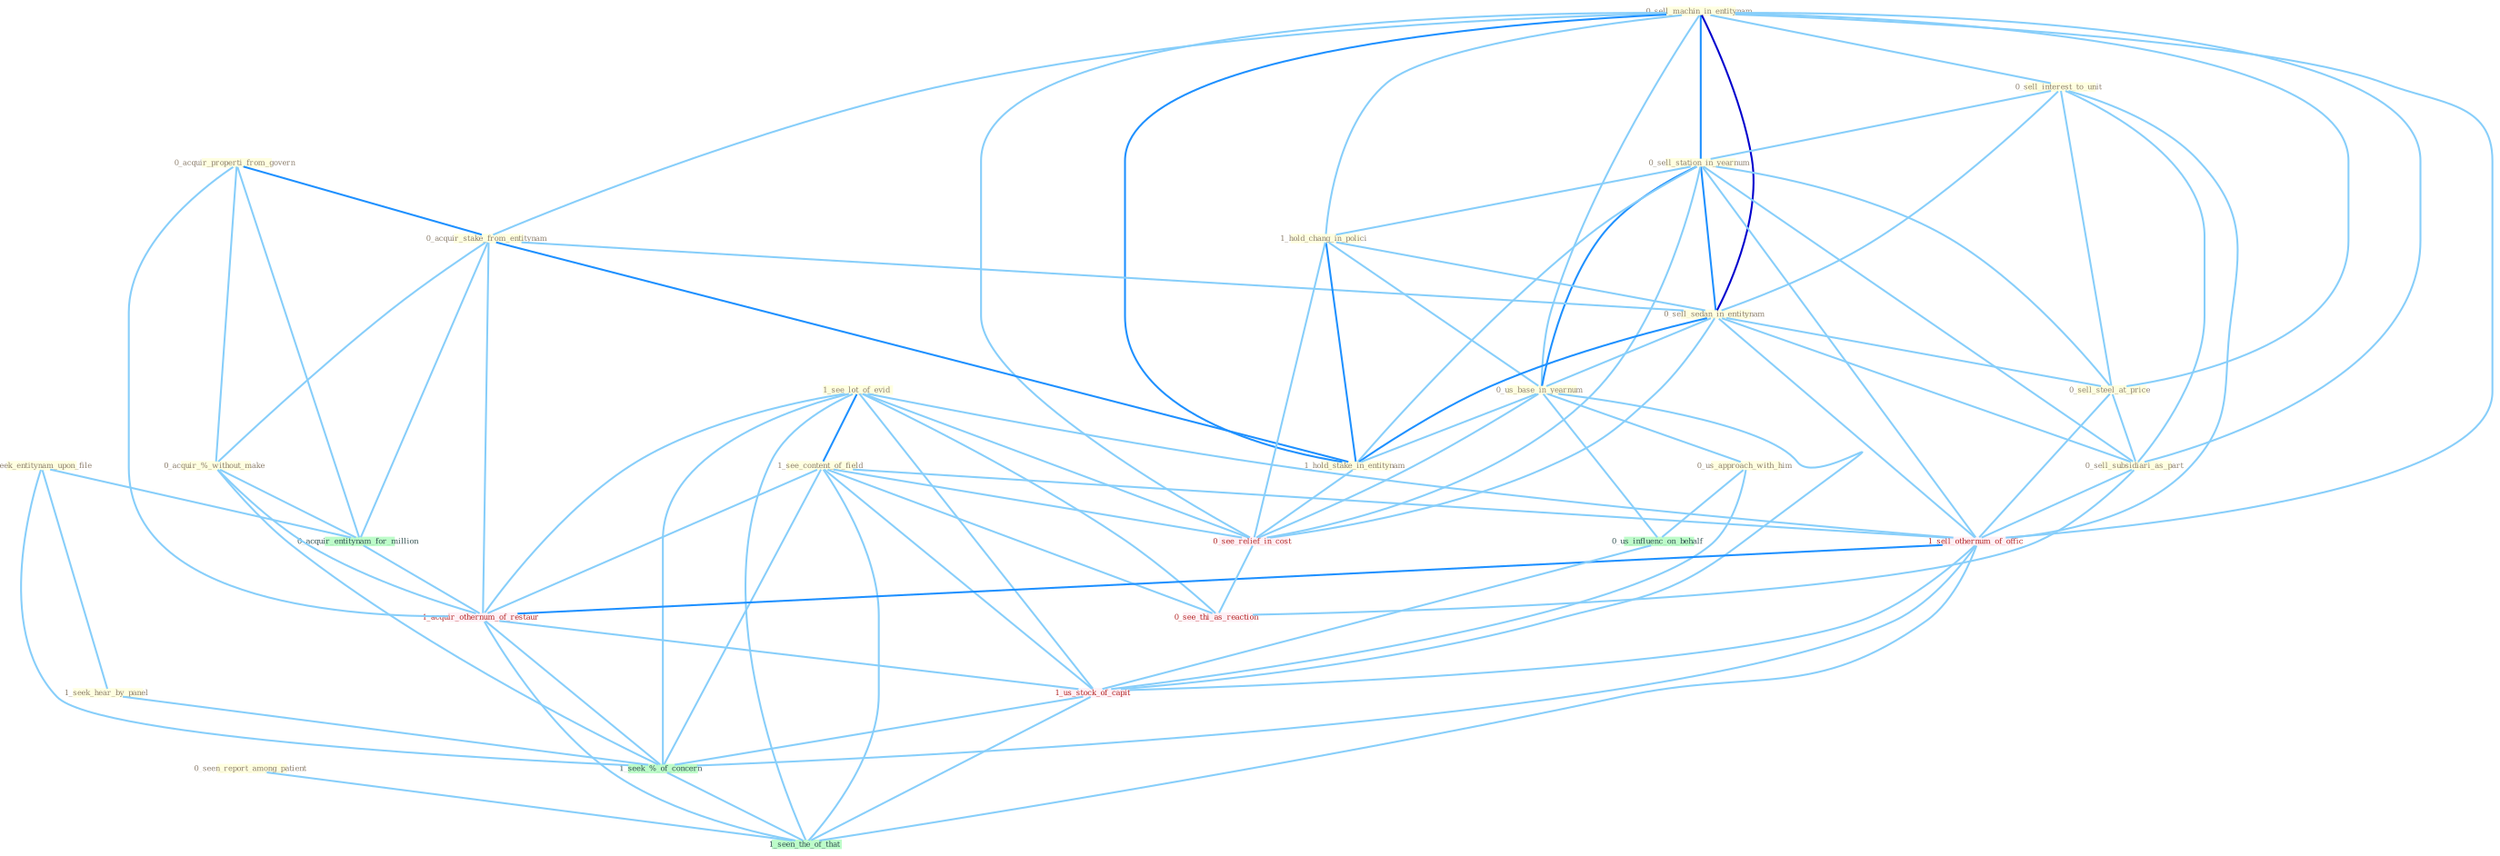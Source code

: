 Graph G{ 
    node
    [shape=polygon,style=filled,width=.5,height=.06,color="#BDFCC9",fixedsize=true,fontsize=4,
    fontcolor="#2f4f4f"];
    {node
    [color="#ffffe0", fontcolor="#8b7d6b"] "0_seen_report_among_patient " "0_seek_entitynam_upon_file " "0_sell_machin_in_entitynam " "0_sell_interest_to_unit " "0_acquir_properti_from_govern " "0_sell_station_in_yearnum " "0_acquir_stake_from_entitynam " "0_acquir_%_without_make " "1_seek_hear_by_panel " "1_hold_chang_in_polici " "0_sell_sedan_in_entitynam " "0_us_base_in_yearnum " "0_sell_steel_at_price " "0_us_approach_with_him " "0_sell_subsidiari_as_part " "1_hold_stake_in_entitynam " "1_see_lot_of_evid " "1_see_content_of_field "}
{node [color="#fff0f5", fontcolor="#b22222"] "1_sell_othernum_of_offic " "0_see_relief_in_cost " "0_see_thi_as_reaction " "1_acquir_othernum_of_restaur " "1_us_stock_of_capit "}
edge [color="#B0E2FF"];

	"0_seen_report_among_patient " -- "1_seen_the_of_that " [w="1", color="#87cefa" ];
	"0_seek_entitynam_upon_file " -- "1_seek_hear_by_panel " [w="1", color="#87cefa" ];
	"0_seek_entitynam_upon_file " -- "0_acquir_entitynam_for_million " [w="1", color="#87cefa" ];
	"0_seek_entitynam_upon_file " -- "1_seek_%_of_concern " [w="1", color="#87cefa" ];
	"0_sell_machin_in_entitynam " -- "0_sell_interest_to_unit " [w="1", color="#87cefa" ];
	"0_sell_machin_in_entitynam " -- "0_sell_station_in_yearnum " [w="2", color="#1e90ff" , len=0.8];
	"0_sell_machin_in_entitynam " -- "0_acquir_stake_from_entitynam " [w="1", color="#87cefa" ];
	"0_sell_machin_in_entitynam " -- "1_hold_chang_in_polici " [w="1", color="#87cefa" ];
	"0_sell_machin_in_entitynam " -- "0_sell_sedan_in_entitynam " [w="3", color="#0000cd" , len=0.6];
	"0_sell_machin_in_entitynam " -- "0_us_base_in_yearnum " [w="1", color="#87cefa" ];
	"0_sell_machin_in_entitynam " -- "0_sell_steel_at_price " [w="1", color="#87cefa" ];
	"0_sell_machin_in_entitynam " -- "0_sell_subsidiari_as_part " [w="1", color="#87cefa" ];
	"0_sell_machin_in_entitynam " -- "1_hold_stake_in_entitynam " [w="2", color="#1e90ff" , len=0.8];
	"0_sell_machin_in_entitynam " -- "1_sell_othernum_of_offic " [w="1", color="#87cefa" ];
	"0_sell_machin_in_entitynam " -- "0_see_relief_in_cost " [w="1", color="#87cefa" ];
	"0_sell_interest_to_unit " -- "0_sell_station_in_yearnum " [w="1", color="#87cefa" ];
	"0_sell_interest_to_unit " -- "0_sell_sedan_in_entitynam " [w="1", color="#87cefa" ];
	"0_sell_interest_to_unit " -- "0_sell_steel_at_price " [w="1", color="#87cefa" ];
	"0_sell_interest_to_unit " -- "0_sell_subsidiari_as_part " [w="1", color="#87cefa" ];
	"0_sell_interest_to_unit " -- "1_sell_othernum_of_offic " [w="1", color="#87cefa" ];
	"0_acquir_properti_from_govern " -- "0_acquir_stake_from_entitynam " [w="2", color="#1e90ff" , len=0.8];
	"0_acquir_properti_from_govern " -- "0_acquir_%_without_make " [w="1", color="#87cefa" ];
	"0_acquir_properti_from_govern " -- "0_acquir_entitynam_for_million " [w="1", color="#87cefa" ];
	"0_acquir_properti_from_govern " -- "1_acquir_othernum_of_restaur " [w="1", color="#87cefa" ];
	"0_sell_station_in_yearnum " -- "1_hold_chang_in_polici " [w="1", color="#87cefa" ];
	"0_sell_station_in_yearnum " -- "0_sell_sedan_in_entitynam " [w="2", color="#1e90ff" , len=0.8];
	"0_sell_station_in_yearnum " -- "0_us_base_in_yearnum " [w="2", color="#1e90ff" , len=0.8];
	"0_sell_station_in_yearnum " -- "0_sell_steel_at_price " [w="1", color="#87cefa" ];
	"0_sell_station_in_yearnum " -- "0_sell_subsidiari_as_part " [w="1", color="#87cefa" ];
	"0_sell_station_in_yearnum " -- "1_hold_stake_in_entitynam " [w="1", color="#87cefa" ];
	"0_sell_station_in_yearnum " -- "1_sell_othernum_of_offic " [w="1", color="#87cefa" ];
	"0_sell_station_in_yearnum " -- "0_see_relief_in_cost " [w="1", color="#87cefa" ];
	"0_acquir_stake_from_entitynam " -- "0_acquir_%_without_make " [w="1", color="#87cefa" ];
	"0_acquir_stake_from_entitynam " -- "0_sell_sedan_in_entitynam " [w="1", color="#87cefa" ];
	"0_acquir_stake_from_entitynam " -- "1_hold_stake_in_entitynam " [w="2", color="#1e90ff" , len=0.8];
	"0_acquir_stake_from_entitynam " -- "0_acquir_entitynam_for_million " [w="1", color="#87cefa" ];
	"0_acquir_stake_from_entitynam " -- "1_acquir_othernum_of_restaur " [w="1", color="#87cefa" ];
	"0_acquir_%_without_make " -- "0_acquir_entitynam_for_million " [w="1", color="#87cefa" ];
	"0_acquir_%_without_make " -- "1_acquir_othernum_of_restaur " [w="1", color="#87cefa" ];
	"0_acquir_%_without_make " -- "1_seek_%_of_concern " [w="1", color="#87cefa" ];
	"1_seek_hear_by_panel " -- "1_seek_%_of_concern " [w="1", color="#87cefa" ];
	"1_hold_chang_in_polici " -- "0_sell_sedan_in_entitynam " [w="1", color="#87cefa" ];
	"1_hold_chang_in_polici " -- "0_us_base_in_yearnum " [w="1", color="#87cefa" ];
	"1_hold_chang_in_polici " -- "1_hold_stake_in_entitynam " [w="2", color="#1e90ff" , len=0.8];
	"1_hold_chang_in_polici " -- "0_see_relief_in_cost " [w="1", color="#87cefa" ];
	"0_sell_sedan_in_entitynam " -- "0_us_base_in_yearnum " [w="1", color="#87cefa" ];
	"0_sell_sedan_in_entitynam " -- "0_sell_steel_at_price " [w="1", color="#87cefa" ];
	"0_sell_sedan_in_entitynam " -- "0_sell_subsidiari_as_part " [w="1", color="#87cefa" ];
	"0_sell_sedan_in_entitynam " -- "1_hold_stake_in_entitynam " [w="2", color="#1e90ff" , len=0.8];
	"0_sell_sedan_in_entitynam " -- "1_sell_othernum_of_offic " [w="1", color="#87cefa" ];
	"0_sell_sedan_in_entitynam " -- "0_see_relief_in_cost " [w="1", color="#87cefa" ];
	"0_us_base_in_yearnum " -- "0_us_approach_with_him " [w="1", color="#87cefa" ];
	"0_us_base_in_yearnum " -- "1_hold_stake_in_entitynam " [w="1", color="#87cefa" ];
	"0_us_base_in_yearnum " -- "0_us_influenc_on_behalf " [w="1", color="#87cefa" ];
	"0_us_base_in_yearnum " -- "0_see_relief_in_cost " [w="1", color="#87cefa" ];
	"0_us_base_in_yearnum " -- "1_us_stock_of_capit " [w="1", color="#87cefa" ];
	"0_sell_steel_at_price " -- "0_sell_subsidiari_as_part " [w="1", color="#87cefa" ];
	"0_sell_steel_at_price " -- "1_sell_othernum_of_offic " [w="1", color="#87cefa" ];
	"0_us_approach_with_him " -- "0_us_influenc_on_behalf " [w="1", color="#87cefa" ];
	"0_us_approach_with_him " -- "1_us_stock_of_capit " [w="1", color="#87cefa" ];
	"0_sell_subsidiari_as_part " -- "1_sell_othernum_of_offic " [w="1", color="#87cefa" ];
	"0_sell_subsidiari_as_part " -- "0_see_thi_as_reaction " [w="1", color="#87cefa" ];
	"1_hold_stake_in_entitynam " -- "0_see_relief_in_cost " [w="1", color="#87cefa" ];
	"1_see_lot_of_evid " -- "1_see_content_of_field " [w="2", color="#1e90ff" , len=0.8];
	"1_see_lot_of_evid " -- "1_sell_othernum_of_offic " [w="1", color="#87cefa" ];
	"1_see_lot_of_evid " -- "0_see_relief_in_cost " [w="1", color="#87cefa" ];
	"1_see_lot_of_evid " -- "0_see_thi_as_reaction " [w="1", color="#87cefa" ];
	"1_see_lot_of_evid " -- "1_acquir_othernum_of_restaur " [w="1", color="#87cefa" ];
	"1_see_lot_of_evid " -- "1_us_stock_of_capit " [w="1", color="#87cefa" ];
	"1_see_lot_of_evid " -- "1_seek_%_of_concern " [w="1", color="#87cefa" ];
	"1_see_lot_of_evid " -- "1_seen_the_of_that " [w="1", color="#87cefa" ];
	"1_see_content_of_field " -- "1_sell_othernum_of_offic " [w="1", color="#87cefa" ];
	"1_see_content_of_field " -- "0_see_relief_in_cost " [w="1", color="#87cefa" ];
	"1_see_content_of_field " -- "0_see_thi_as_reaction " [w="1", color="#87cefa" ];
	"1_see_content_of_field " -- "1_acquir_othernum_of_restaur " [w="1", color="#87cefa" ];
	"1_see_content_of_field " -- "1_us_stock_of_capit " [w="1", color="#87cefa" ];
	"1_see_content_of_field " -- "1_seek_%_of_concern " [w="1", color="#87cefa" ];
	"1_see_content_of_field " -- "1_seen_the_of_that " [w="1", color="#87cefa" ];
	"0_acquir_entitynam_for_million " -- "1_acquir_othernum_of_restaur " [w="1", color="#87cefa" ];
	"1_sell_othernum_of_offic " -- "1_acquir_othernum_of_restaur " [w="2", color="#1e90ff" , len=0.8];
	"1_sell_othernum_of_offic " -- "1_us_stock_of_capit " [w="1", color="#87cefa" ];
	"1_sell_othernum_of_offic " -- "1_seek_%_of_concern " [w="1", color="#87cefa" ];
	"1_sell_othernum_of_offic " -- "1_seen_the_of_that " [w="1", color="#87cefa" ];
	"0_us_influenc_on_behalf " -- "1_us_stock_of_capit " [w="1", color="#87cefa" ];
	"0_see_relief_in_cost " -- "0_see_thi_as_reaction " [w="1", color="#87cefa" ];
	"1_acquir_othernum_of_restaur " -- "1_us_stock_of_capit " [w="1", color="#87cefa" ];
	"1_acquir_othernum_of_restaur " -- "1_seek_%_of_concern " [w="1", color="#87cefa" ];
	"1_acquir_othernum_of_restaur " -- "1_seen_the_of_that " [w="1", color="#87cefa" ];
	"1_us_stock_of_capit " -- "1_seek_%_of_concern " [w="1", color="#87cefa" ];
	"1_us_stock_of_capit " -- "1_seen_the_of_that " [w="1", color="#87cefa" ];
	"1_seek_%_of_concern " -- "1_seen_the_of_that " [w="1", color="#87cefa" ];
}